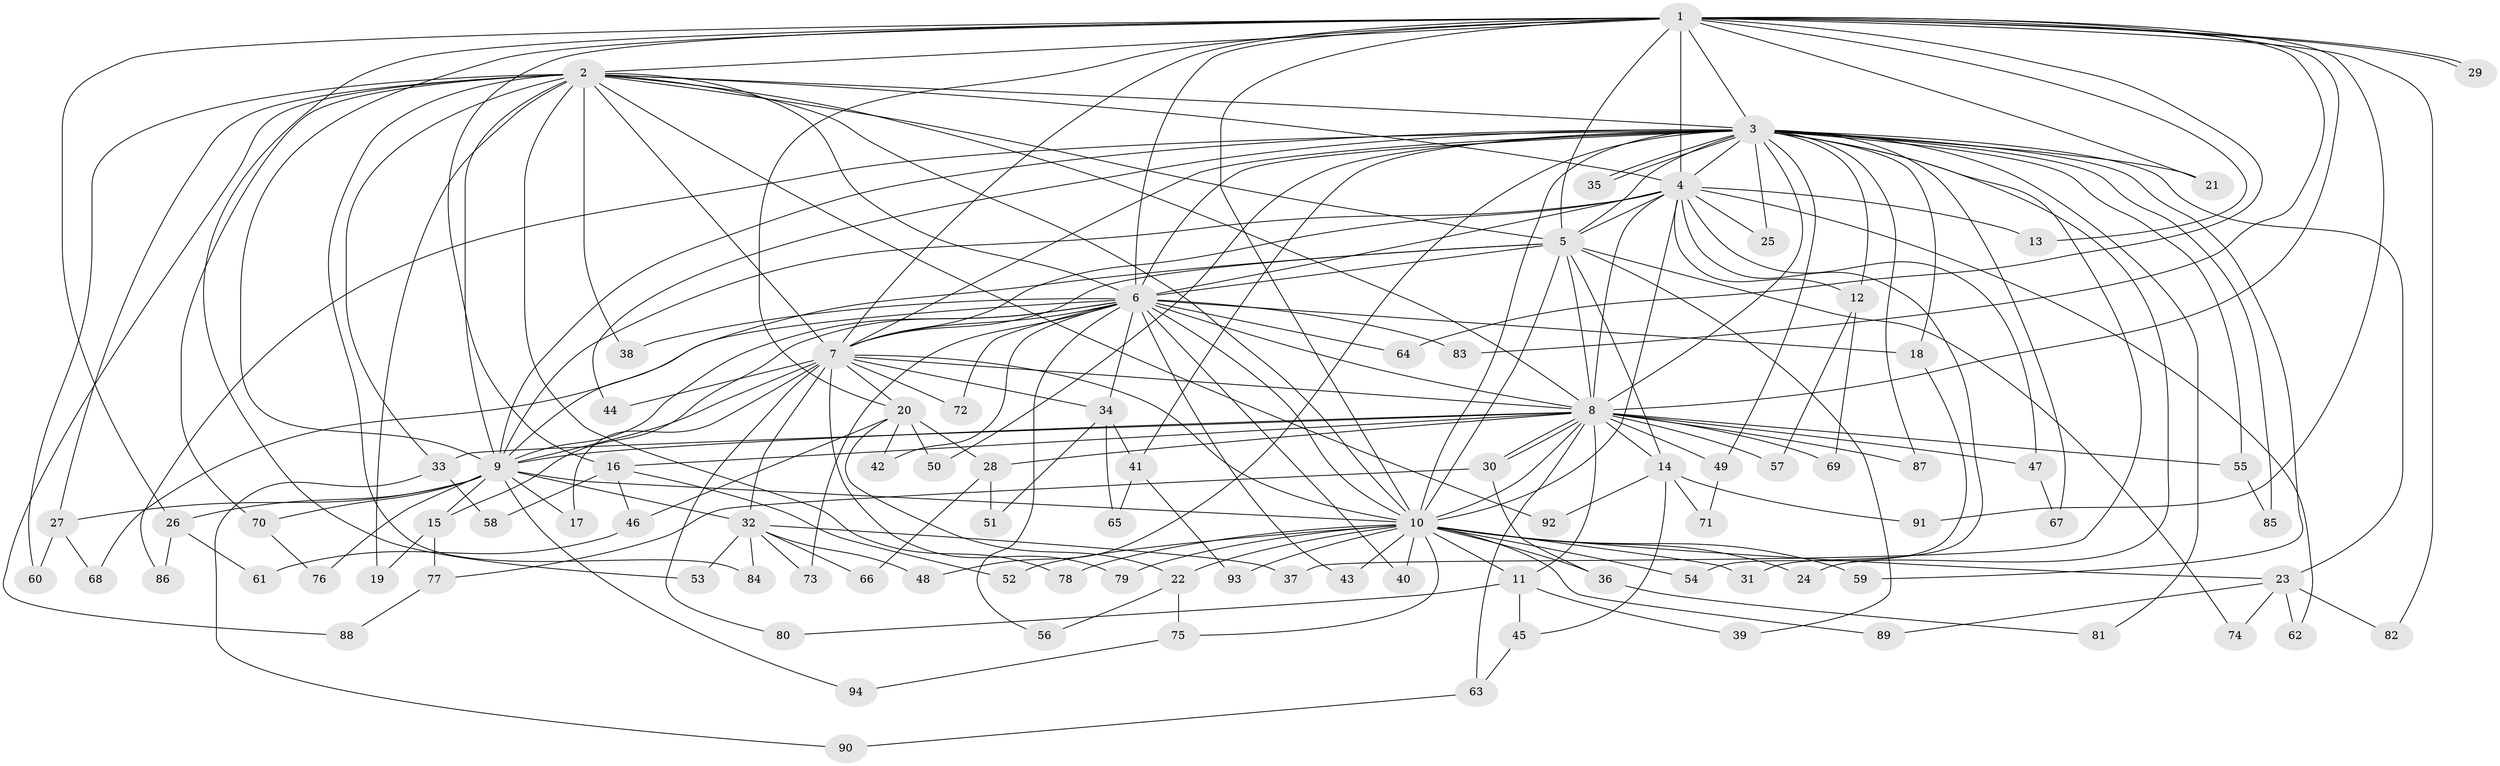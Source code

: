 // coarse degree distribution, {12: 0.015384615384615385, 27: 0.015384615384615385, 2: 0.5384615384615384, 5: 0.07692307692307693, 1: 0.13846153846153847, 3: 0.1076923076923077, 4: 0.06153846153846154, 25: 0.015384615384615385, 21: 0.015384615384615385, 6: 0.015384615384615385}
// Generated by graph-tools (version 1.1) at 2025/47/03/04/25 21:47:45]
// undirected, 94 vertices, 213 edges
graph export_dot {
graph [start="1"]
  node [color=gray90,style=filled];
  1;
  2;
  3;
  4;
  5;
  6;
  7;
  8;
  9;
  10;
  11;
  12;
  13;
  14;
  15;
  16;
  17;
  18;
  19;
  20;
  21;
  22;
  23;
  24;
  25;
  26;
  27;
  28;
  29;
  30;
  31;
  32;
  33;
  34;
  35;
  36;
  37;
  38;
  39;
  40;
  41;
  42;
  43;
  44;
  45;
  46;
  47;
  48;
  49;
  50;
  51;
  52;
  53;
  54;
  55;
  56;
  57;
  58;
  59;
  60;
  61;
  62;
  63;
  64;
  65;
  66;
  67;
  68;
  69;
  70;
  71;
  72;
  73;
  74;
  75;
  76;
  77;
  78;
  79;
  80;
  81;
  82;
  83;
  84;
  85;
  86;
  87;
  88;
  89;
  90;
  91;
  92;
  93;
  94;
  1 -- 2;
  1 -- 3;
  1 -- 4;
  1 -- 5;
  1 -- 6;
  1 -- 7;
  1 -- 8;
  1 -- 9;
  1 -- 10;
  1 -- 13;
  1 -- 16;
  1 -- 20;
  1 -- 21;
  1 -- 26;
  1 -- 29;
  1 -- 29;
  1 -- 53;
  1 -- 64;
  1 -- 82;
  1 -- 83;
  1 -- 91;
  2 -- 3;
  2 -- 4;
  2 -- 5;
  2 -- 6;
  2 -- 7;
  2 -- 8;
  2 -- 9;
  2 -- 10;
  2 -- 19;
  2 -- 27;
  2 -- 33;
  2 -- 38;
  2 -- 60;
  2 -- 70;
  2 -- 78;
  2 -- 84;
  2 -- 88;
  2 -- 92;
  3 -- 4;
  3 -- 5;
  3 -- 6;
  3 -- 7;
  3 -- 8;
  3 -- 9;
  3 -- 10;
  3 -- 12;
  3 -- 18;
  3 -- 21;
  3 -- 23;
  3 -- 24;
  3 -- 25;
  3 -- 35;
  3 -- 35;
  3 -- 37;
  3 -- 41;
  3 -- 44;
  3 -- 48;
  3 -- 49;
  3 -- 50;
  3 -- 55;
  3 -- 59;
  3 -- 67;
  3 -- 81;
  3 -- 85;
  3 -- 86;
  3 -- 87;
  4 -- 5;
  4 -- 6;
  4 -- 7;
  4 -- 8;
  4 -- 9;
  4 -- 10;
  4 -- 12;
  4 -- 13;
  4 -- 25;
  4 -- 31;
  4 -- 47;
  4 -- 62;
  5 -- 6;
  5 -- 7;
  5 -- 8;
  5 -- 9;
  5 -- 10;
  5 -- 14;
  5 -- 39;
  5 -- 74;
  6 -- 7;
  6 -- 8;
  6 -- 9;
  6 -- 10;
  6 -- 15;
  6 -- 18;
  6 -- 34;
  6 -- 38;
  6 -- 40;
  6 -- 42;
  6 -- 43;
  6 -- 56;
  6 -- 64;
  6 -- 68;
  6 -- 72;
  6 -- 73;
  6 -- 83;
  7 -- 8;
  7 -- 9;
  7 -- 10;
  7 -- 17;
  7 -- 20;
  7 -- 32;
  7 -- 34;
  7 -- 44;
  7 -- 72;
  7 -- 79;
  7 -- 80;
  8 -- 9;
  8 -- 10;
  8 -- 11;
  8 -- 14;
  8 -- 16;
  8 -- 28;
  8 -- 30;
  8 -- 30;
  8 -- 33;
  8 -- 47;
  8 -- 49;
  8 -- 55;
  8 -- 57;
  8 -- 63;
  8 -- 69;
  8 -- 87;
  9 -- 10;
  9 -- 15;
  9 -- 17;
  9 -- 26;
  9 -- 27;
  9 -- 32;
  9 -- 70;
  9 -- 76;
  9 -- 94;
  10 -- 11;
  10 -- 22;
  10 -- 23;
  10 -- 24;
  10 -- 31;
  10 -- 36;
  10 -- 40;
  10 -- 43;
  10 -- 52;
  10 -- 54;
  10 -- 59;
  10 -- 75;
  10 -- 78;
  10 -- 79;
  10 -- 89;
  10 -- 93;
  11 -- 39;
  11 -- 45;
  11 -- 80;
  12 -- 57;
  12 -- 69;
  14 -- 45;
  14 -- 71;
  14 -- 91;
  14 -- 92;
  15 -- 19;
  15 -- 77;
  16 -- 46;
  16 -- 52;
  16 -- 58;
  18 -- 54;
  20 -- 22;
  20 -- 28;
  20 -- 42;
  20 -- 46;
  20 -- 50;
  22 -- 56;
  22 -- 75;
  23 -- 62;
  23 -- 74;
  23 -- 82;
  23 -- 89;
  26 -- 61;
  26 -- 86;
  27 -- 60;
  27 -- 68;
  28 -- 51;
  28 -- 66;
  30 -- 36;
  30 -- 77;
  32 -- 37;
  32 -- 48;
  32 -- 53;
  32 -- 66;
  32 -- 73;
  32 -- 84;
  33 -- 58;
  33 -- 90;
  34 -- 41;
  34 -- 51;
  34 -- 65;
  36 -- 81;
  41 -- 65;
  41 -- 93;
  45 -- 63;
  46 -- 61;
  47 -- 67;
  49 -- 71;
  55 -- 85;
  63 -- 90;
  70 -- 76;
  75 -- 94;
  77 -- 88;
}
